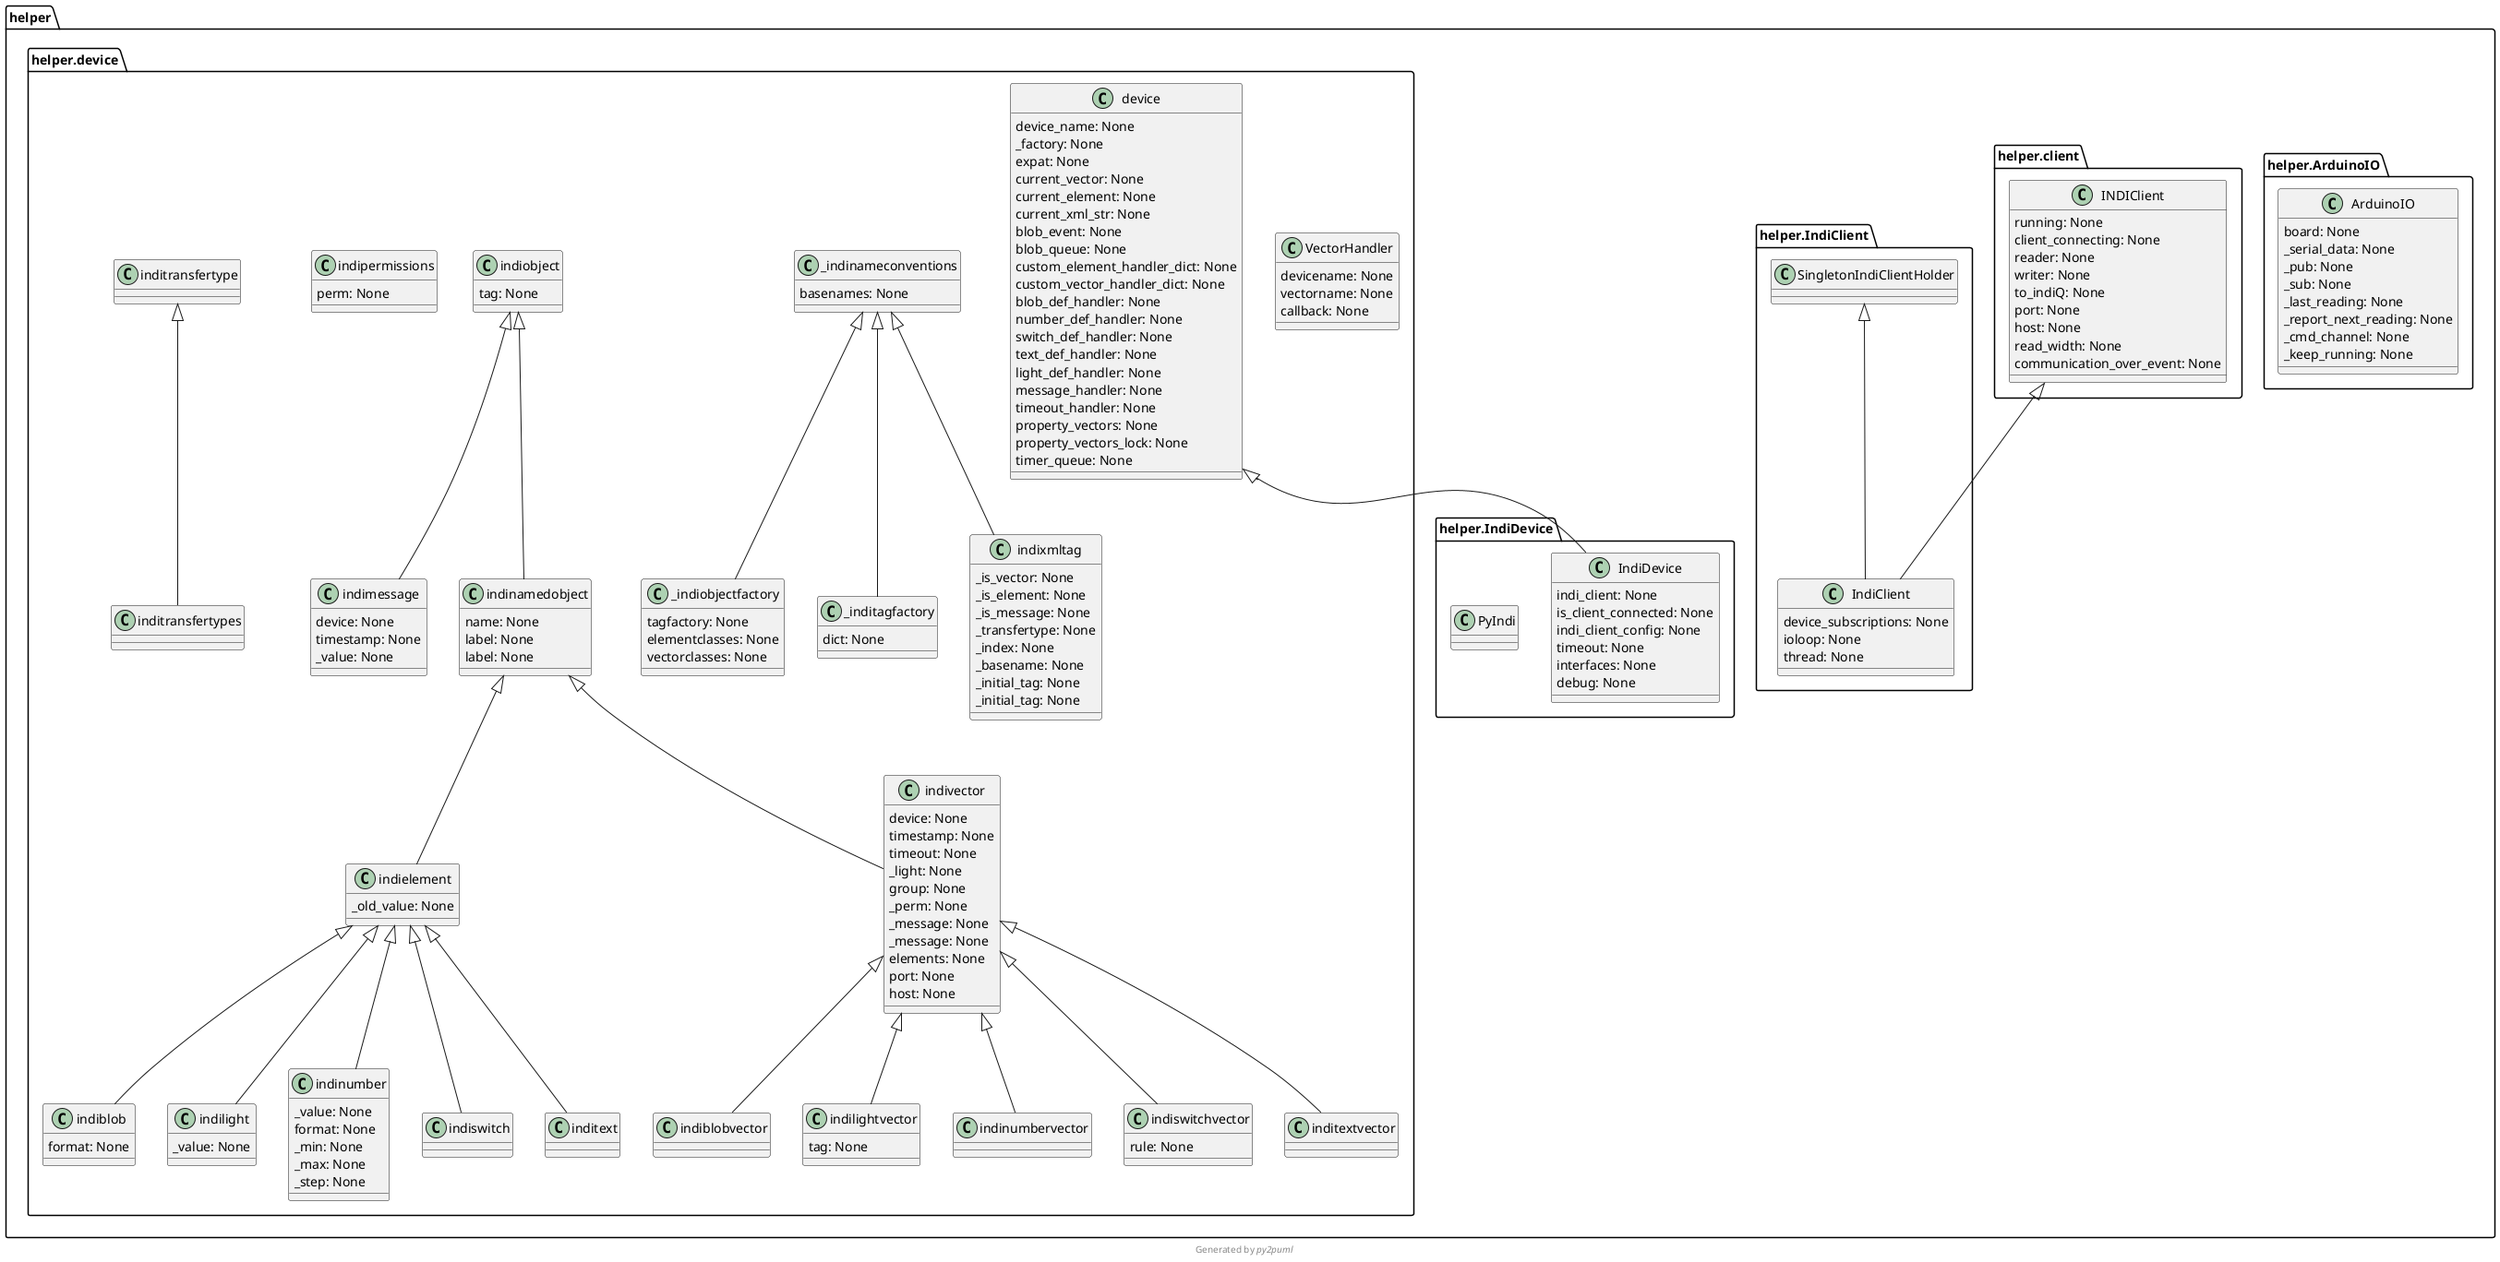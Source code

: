 @startuml helper
namespace helper {
  namespace ArduinoIO {}
  namespace client {}
  namespace IndiClient {}
  namespace IndiDevice {}
  namespace device {}
}
class helper.ArduinoIO.ArduinoIO {
  board: None
  _serial_data: None
  _pub: None
  _sub: None
  _last_reading: None
  _report_next_reading: None
  _cmd_channel: None
  _keep_running: None
}
class helper.client.INDIClient {
  running: None
  client_connecting: None
  reader: None
  writer: None
  to_indiQ: None
  port: None
  host: None
  read_width: None
  communication_over_event: None
}
class helper.IndiClient.IndiClient {
  device_subscriptions: None
  ioloop: None
  thread: None
}
class helper.IndiClient.SingletonIndiClientHolder {
}
class helper.IndiDevice.IndiDevice {
  indi_client: None
  is_client_connected: None
  indi_client_config: None
  timeout: None
  interfaces: None
  debug: None
}
class helper.IndiDevice.PyIndi {
}
class helper.device.VectorHandler {
  devicename: None
  vectorname: None
  callback: None
}
class helper.device.device {
  device_name: None
  _factory: None
  expat: None
  current_vector: None
  current_element: None
  current_xml_str: None
  blob_event: None
  blob_queue: None
  custom_element_handler_dict: None
  custom_vector_handler_dict: None
  blob_def_handler: None
  number_def_handler: None
  switch_def_handler: None
  text_def_handler: None
  light_def_handler: None
  message_handler: None
  timeout_handler: None
  property_vectors: None
  property_vectors_lock: None
  timer_queue: None
}
class helper.device._indinameconventions {
  basenames: None
}
class helper.device._indiobjectfactory {
  tagfactory: None
  elementclasses: None
  vectorclasses: None
}
class helper.device._inditagfactory {
  dict: None
}
class helper.device.indiblob {
  format: None
}
class helper.device.indiblobvector {
}
class helper.device.indielement {
  _old_value: None
}
class helper.device.indilight {
  _value: None
}
class helper.device.indilightvector {
  tag: None
}
class helper.device.indimessage {
  device: None
  timestamp: None
  _value: None
}
class helper.device.indinamedobject {
  name: None
  label: None
  label: None
}
class helper.device.indinumber {
  _value: None
  format: None
  _min: None
  _max: None
  _step: None
}
class helper.device.indinumbervector {
}
class helper.device.indiobject {
  tag: None
}
class helper.device.indipermissions {
  perm: None
}
class helper.device.indiswitch {
}
class helper.device.indiswitchvector {
  rule: None
}
class helper.device.inditext {
}
class helper.device.inditextvector {
}
class helper.device.inditransfertype {
}
class helper.device.inditransfertypes {
}
class helper.device.indivector {
  device: None
  timestamp: None
  timeout: None
  _light: None
  group: None
  _perm: None
  _message: None
  _message: None
  elements: None
  port: None
  host: None
}
class helper.device.indixmltag {
  _is_vector: None
  _is_element: None
  _is_message: None
  _transfertype: None
  _index: None
  _basename: None
  _initial_tag: None
  _initial_tag: None
}
helper.IndiClient.SingletonIndiClientHolder <|-- helper.IndiClient.IndiClient
helper.client.INDIClient <|-- helper.IndiClient.IndiClient
helper.device.device <|-- helper.IndiDevice.IndiDevice
helper.device._indinameconventions <|-- helper.device._indiobjectfactory
helper.device._indinameconventions <|-- helper.device._inditagfactory
helper.device.indielement <|-- helper.device.indiblob
helper.device.indivector <|-- helper.device.indiblobvector
helper.device.indinamedobject <|-- helper.device.indielement
helper.device.indielement <|-- helper.device.indilight
helper.device.indivector <|-- helper.device.indilightvector
helper.device.indiobject <|-- helper.device.indimessage
helper.device.indiobject <|-- helper.device.indinamedobject
helper.device.indielement <|-- helper.device.indinumber
helper.device.indivector <|-- helper.device.indinumbervector
helper.device.indielement <|-- helper.device.indiswitch
helper.device.indivector <|-- helper.device.indiswitchvector
helper.device.indielement <|-- helper.device.inditext
helper.device.indivector <|-- helper.device.inditextvector
helper.device.inditransfertype <|-- helper.device.inditransfertypes
helper.device.indinamedobject <|-- helper.device.indivector
helper.device._indinameconventions <|-- helper.device.indixmltag
footer Generated by //py2puml//
@enduml


